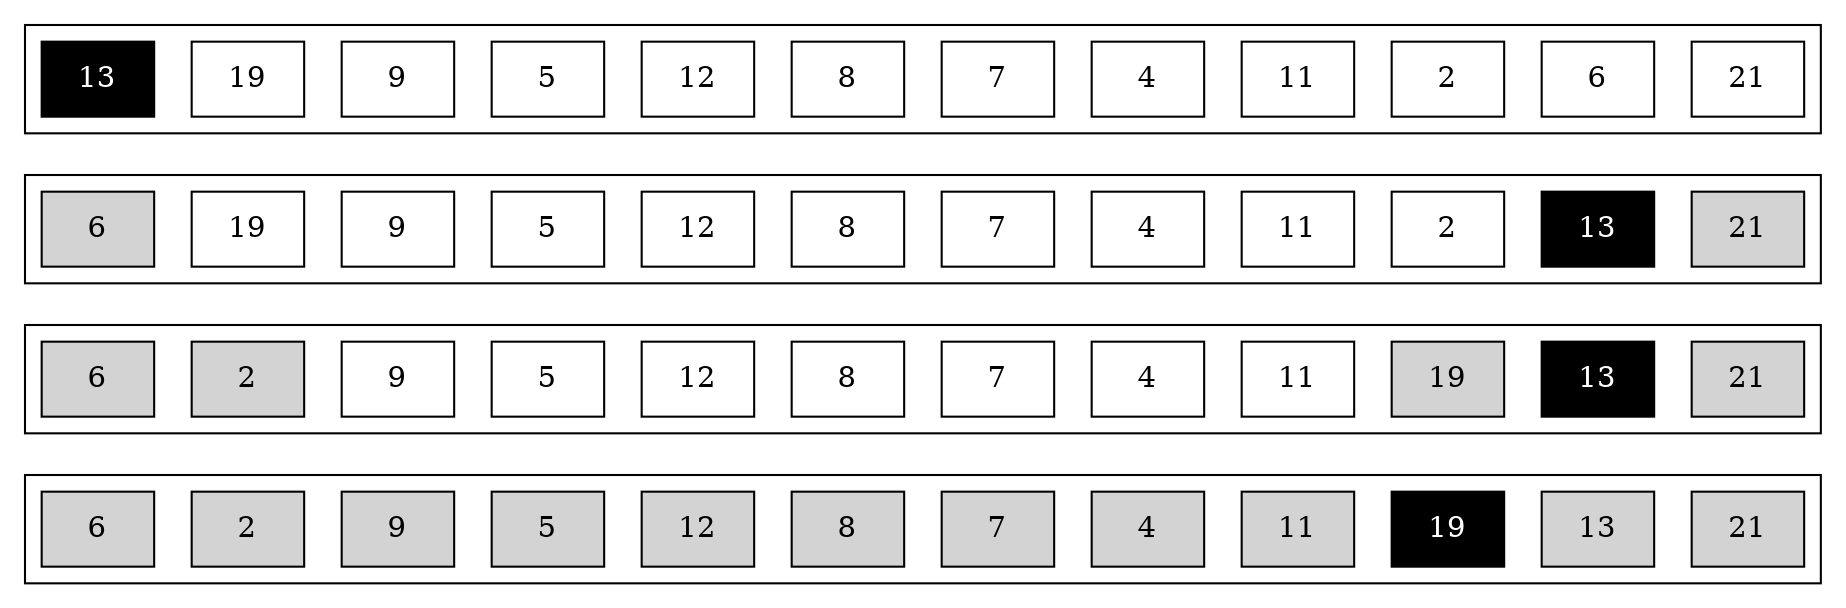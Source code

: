 graph Partition {
  node[shape=box style=filled fillcolor=white];

  subgraph cluster_A {
    a1[label=13 fillcolor=black fontcolor=white];
    a2[label=19];
    a3[label=9];
    a4[label=5];
    a5[label=12];
    a6[label=8];
    a7[label=7];
    a8[label=4];
    a9[label=11];
    a10[label=2];
    a11[label=6];
    a12[label=21];

    { rank=same; a1, a2, a3, a4, a5, a6, a7, a8, a9, a10, a11, a12; }
    { edge[style=invis];
      a1 -- a2 -- a3 -- a4 -- a5 -- a6 -- a7 -- a8 -- a9 -- a10 -- a11 -- a12;
    }
  }

  subgraph cluster_B {
    b1[label=6 fillcolor=lightgray];
    b2[label=19];
    b3[label=9];
    b4[label=5];
    b5[label=12];
    b6[label=8];
    b7[label=7];
    b8[label=4];
    b9[label=11];
    b10[label=2];
    b11[label=13 fillcolor=black fontcolor=white];
    b12[label=21 fillcolor=lightgray];

    { rank=same; b1, b2, b3, b4, b5, b6, b7, b8, b9, b10, b11, b12; }
    { edge[style=invis];
      b1 -- b2 -- b3 -- b4 -- b5 -- b6 -- b7 -- b8 -- b9 -- b10 -- b11 -- b12;
    }
  }

  subgraph cluster_C {
    c1[label=6 fillcolor=lightgray];
    c2[label=2 fillcolor=lightgray];
    c3[label=9];
    c4[label=5];
    c5[label=12];
    c6[label=8];
    c7[label=7];
    c8[label=4];
    c9[label=11];
    c10[label=19 fillcolor=lightgray];
    c11[label=13 fillcolor=black fontcolor=white];
    c12[label=21 fillcolor=lightgray];

    { rank=same; c1, c2, c3, c4, c5, c6, c7, c8, c9, c10, c11, c12; }
    { edge[style=invis];
      c1 -- c2 -- c3 -- c4 -- c5 -- c6 -- c7 -- c8 -- c9 -- c10 -- c11 -- c12;
    }
  }

  subgraph cluster_D {
    d1[label=6 fillcolor=lightgray];
    d2[label=2 fillcolor=lightgray];
    d3[label=9 fillcolor=lightgray];
    d4[label=5 fillcolor=lightgray];
    d5[label=12 fillcolor=lightgray];
    d6[label=8 fillcolor=lightgray];
    d7[label=7 fillcolor=lightgray];
    d8[label=4 fillcolor=lightgray];
    d9[label=11 fillcolor=lightgray];
    d10[label=19 fillcolor=black fontcolor=white];
    d11[label=13 fillcolor=lightgray];
    d12[label=21 fillcolor=lightgray];

    { rank=same; d1, d2, d3, d4, d5, d6, d7, d8, d9, d10, d11, d12; }
    { edge[style=invis];
      d1 -- d2 -- d3 -- d4 -- d5 -- d6 -- d7 -- d8 -- d9 -- d10 -- d11 -- d12;
    }
  }

  { edge[style=invis];
    a1 -- b1 -- c1 -- d1;
  }
}
